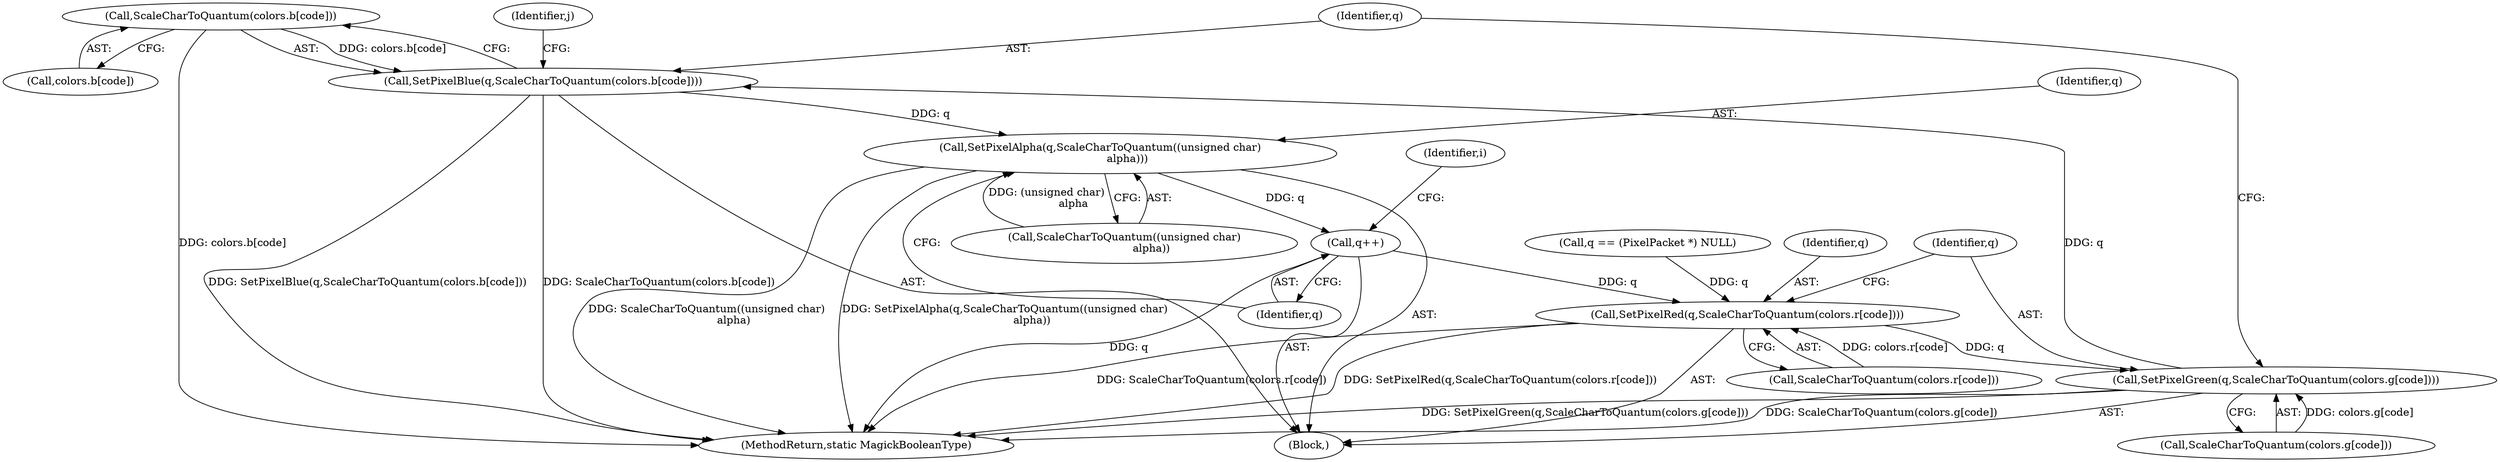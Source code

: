 digraph "0_ImageMagick_d7325bac173492b358417a0ad49fabad44447d52_1@array" {
"1000280" [label="(Call,ScaleCharToQuantum(colors.b[code]))"];
"1000278" [label="(Call,SetPixelBlue(q,ScaleCharToQuantum(colors.b[code])))"];
"1000327" [label="(Call,SetPixelAlpha(q,ScaleCharToQuantum((unsigned char)\n                alpha)))"];
"1000333" [label="(Call,q++)"];
"1000262" [label="(Call,SetPixelRed(q,ScaleCharToQuantum(colors.r[code])))"];
"1000270" [label="(Call,SetPixelGreen(q,ScaleCharToQuantum(colors.g[code])))"];
"1000329" [label="(Call,ScaleCharToQuantum((unsigned char)\n                alpha))"];
"1000281" [label="(Call,colors.b[code])"];
"1000334" [label="(Identifier,q)"];
"1000280" [label="(Call,ScaleCharToQuantum(colors.b[code]))"];
"1000270" [label="(Call,SetPixelGreen(q,ScaleCharToQuantum(colors.g[code])))"];
"1000349" [label="(MethodReturn,static MagickBooleanType)"];
"1000264" [label="(Call,ScaleCharToQuantum(colors.r[code]))"];
"1000328" [label="(Identifier,q)"];
"1000333" [label="(Call,q++)"];
"1000226" [label="(Identifier,i)"];
"1000175" [label="(Call,q == (PixelPacket *) NULL)"];
"1000272" [label="(Call,ScaleCharToQuantum(colors.g[code]))"];
"1000248" [label="(Block,)"];
"1000327" [label="(Call,SetPixelAlpha(q,ScaleCharToQuantum((unsigned char)\n                alpha)))"];
"1000271" [label="(Identifier,q)"];
"1000262" [label="(Call,SetPixelRed(q,ScaleCharToQuantum(colors.r[code])))"];
"1000288" [label="(Identifier,j)"];
"1000278" [label="(Call,SetPixelBlue(q,ScaleCharToQuantum(colors.b[code])))"];
"1000279" [label="(Identifier,q)"];
"1000263" [label="(Identifier,q)"];
"1000280" -> "1000278"  [label="AST: "];
"1000280" -> "1000281"  [label="CFG: "];
"1000281" -> "1000280"  [label="AST: "];
"1000278" -> "1000280"  [label="CFG: "];
"1000280" -> "1000349"  [label="DDG: colors.b[code]"];
"1000280" -> "1000278"  [label="DDG: colors.b[code]"];
"1000278" -> "1000248"  [label="AST: "];
"1000279" -> "1000278"  [label="AST: "];
"1000288" -> "1000278"  [label="CFG: "];
"1000278" -> "1000349"  [label="DDG: ScaleCharToQuantum(colors.b[code])"];
"1000278" -> "1000349"  [label="DDG: SetPixelBlue(q,ScaleCharToQuantum(colors.b[code]))"];
"1000270" -> "1000278"  [label="DDG: q"];
"1000278" -> "1000327"  [label="DDG: q"];
"1000327" -> "1000248"  [label="AST: "];
"1000327" -> "1000329"  [label="CFG: "];
"1000328" -> "1000327"  [label="AST: "];
"1000329" -> "1000327"  [label="AST: "];
"1000334" -> "1000327"  [label="CFG: "];
"1000327" -> "1000349"  [label="DDG: ScaleCharToQuantum((unsigned char)\n                alpha)"];
"1000327" -> "1000349"  [label="DDG: SetPixelAlpha(q,ScaleCharToQuantum((unsigned char)\n                alpha))"];
"1000329" -> "1000327"  [label="DDG: (unsigned char)\n                alpha"];
"1000327" -> "1000333"  [label="DDG: q"];
"1000333" -> "1000248"  [label="AST: "];
"1000333" -> "1000334"  [label="CFG: "];
"1000334" -> "1000333"  [label="AST: "];
"1000226" -> "1000333"  [label="CFG: "];
"1000333" -> "1000349"  [label="DDG: q"];
"1000333" -> "1000262"  [label="DDG: q"];
"1000262" -> "1000248"  [label="AST: "];
"1000262" -> "1000264"  [label="CFG: "];
"1000263" -> "1000262"  [label="AST: "];
"1000264" -> "1000262"  [label="AST: "];
"1000271" -> "1000262"  [label="CFG: "];
"1000262" -> "1000349"  [label="DDG: ScaleCharToQuantum(colors.r[code])"];
"1000262" -> "1000349"  [label="DDG: SetPixelRed(q,ScaleCharToQuantum(colors.r[code]))"];
"1000175" -> "1000262"  [label="DDG: q"];
"1000264" -> "1000262"  [label="DDG: colors.r[code]"];
"1000262" -> "1000270"  [label="DDG: q"];
"1000270" -> "1000248"  [label="AST: "];
"1000270" -> "1000272"  [label="CFG: "];
"1000271" -> "1000270"  [label="AST: "];
"1000272" -> "1000270"  [label="AST: "];
"1000279" -> "1000270"  [label="CFG: "];
"1000270" -> "1000349"  [label="DDG: SetPixelGreen(q,ScaleCharToQuantum(colors.g[code]))"];
"1000270" -> "1000349"  [label="DDG: ScaleCharToQuantum(colors.g[code])"];
"1000272" -> "1000270"  [label="DDG: colors.g[code]"];
}
